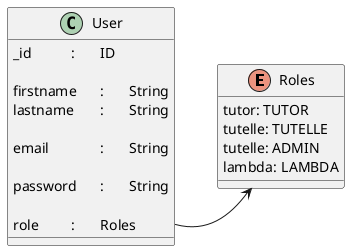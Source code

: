 @startuml

enum Roles {
	tutor: TUTOR
	tutelle: TUTELLE
	tutelle: ADMIN
	lambda:	LAMBDA
}

class User {
	_id		:	ID

	firstname	:	String
	lastname	:	String

	email		:	String

	password	:	String

	role		:	Roles
}

User::role -> Roles

@enduml
